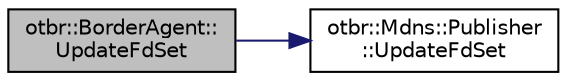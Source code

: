 digraph "otbr::BorderAgent::UpdateFdSet"
{
  edge [fontname="Helvetica",fontsize="10",labelfontname="Helvetica",labelfontsize="10"];
  node [fontname="Helvetica",fontsize="10",shape=record];
  rankdir="LR";
  Node6 [label="otbr::BorderAgent::\lUpdateFdSet",height=0.2,width=0.4,color="black", fillcolor="grey75", style="filled", fontcolor="black"];
  Node6 -> Node7 [color="midnightblue",fontsize="10",style="solid",fontname="Helvetica"];
  Node7 [label="otbr::Mdns::Publisher\l::UpdateFdSet",height=0.2,width=0.4,color="black", fillcolor="white", style="filled",URL="$da/ddc/classotbr_1_1Mdns_1_1Publisher.html#a24477dcc899760d181373fd3208f3d01",tooltip="This method updates the fd_set and timeout for mainloop. "];
}
